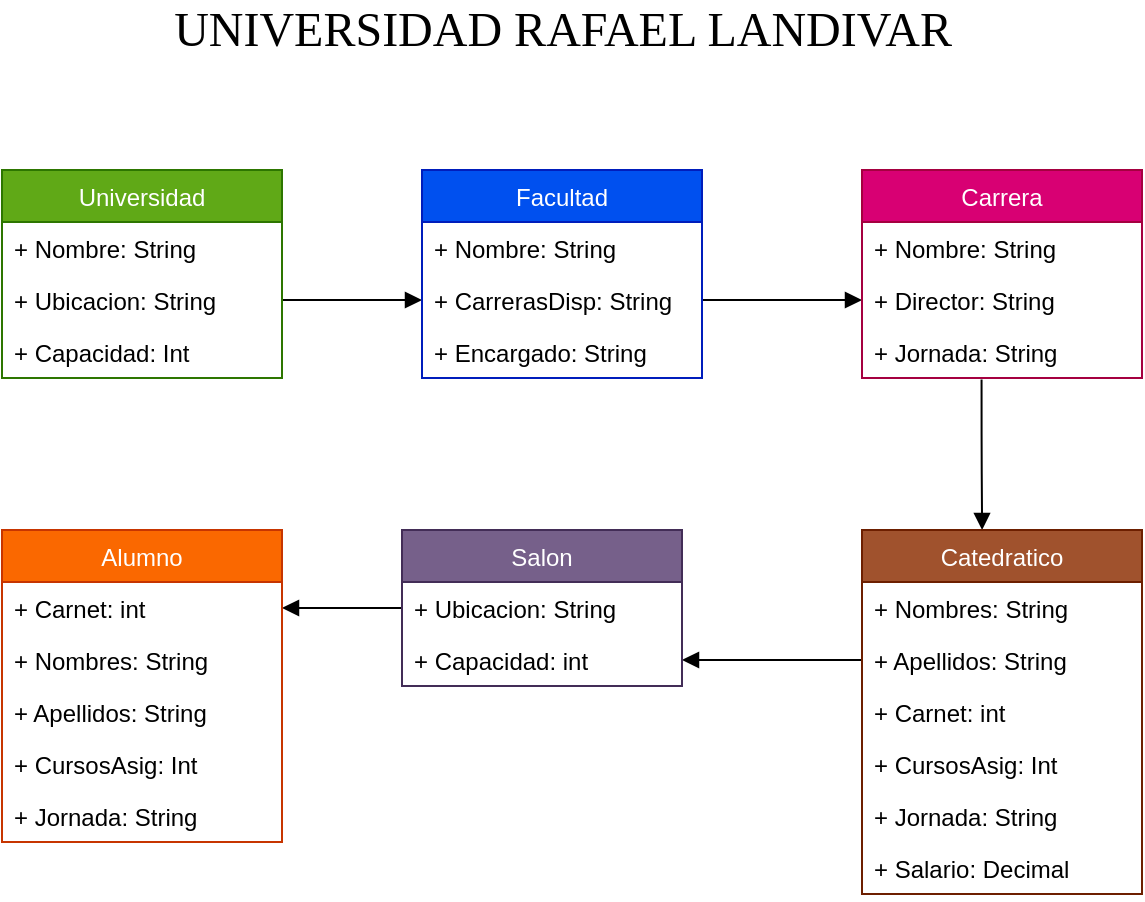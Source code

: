 <mxfile version="13.6.2" type="device"><diagram id="vCvsnKbjvj6rSGK4veKT" name="Page-1"><mxGraphModel dx="918" dy="543" grid="1" gridSize="10" guides="1" tooltips="1" connect="1" arrows="1" fold="1" page="1" pageScale="1" pageWidth="850" pageHeight="1100" math="0" shadow="0"><root><mxCell id="0"/><mxCell id="1" parent="0"/><mxCell id="ETeorCqmBgxdm-C2sXIj-33" value="" style="endArrow=block;endFill=1;html=1;edgeStyle=orthogonalEdgeStyle;align=left;verticalAlign=top;entryX=0.429;entryY=0;entryDx=0;entryDy=0;entryPerimeter=0;exitX=0.427;exitY=1.029;exitDx=0;exitDy=0;exitPerimeter=0;" edge="1" parent="1" source="ETeorCqmBgxdm-C2sXIj-12" target="ETeorCqmBgxdm-C2sXIj-13"><mxGeometry x="0.001" y="43" relative="1" as="geometry"><mxPoint x="570" y="440" as="sourcePoint"/><mxPoint x="730" y="440" as="targetPoint"/><mxPoint x="-3" y="-15" as="offset"/></mxGeometry></mxCell><mxCell id="ETeorCqmBgxdm-C2sXIj-35" value="" style="endArrow=block;endFill=1;html=1;edgeStyle=orthogonalEdgeStyle;align=left;verticalAlign=top;entryX=0;entryY=0.5;entryDx=0;entryDy=0;exitX=1;exitY=0.5;exitDx=0;exitDy=0;" edge="1" parent="1" source="ETeorCqmBgxdm-C2sXIj-7" target="ETeorCqmBgxdm-C2sXIj-11"><mxGeometry x="0.001" y="43" relative="1" as="geometry"><mxPoint x="480.0" y="400.004" as="sourcePoint"/><mxPoint x="480.28" y="475.25" as="targetPoint"/><mxPoint x="-3" y="-15" as="offset"/></mxGeometry></mxCell><mxCell id="ETeorCqmBgxdm-C2sXIj-36" value="" style="endArrow=block;endFill=1;html=1;edgeStyle=orthogonalEdgeStyle;align=left;verticalAlign=top;entryX=0;entryY=0.5;entryDx=0;entryDy=0;exitX=1;exitY=0.5;exitDx=0;exitDy=0;" edge="1" parent="1" source="ETeorCqmBgxdm-C2sXIj-3" target="ETeorCqmBgxdm-C2sXIj-7"><mxGeometry x="0.001" y="43" relative="1" as="geometry"><mxPoint x="220" y="480" as="sourcePoint"/><mxPoint x="390" y="480" as="targetPoint"/><mxPoint x="-3" y="-15" as="offset"/></mxGeometry></mxCell><mxCell id="ETeorCqmBgxdm-C2sXIj-37" value="" style="endArrow=block;endFill=1;html=1;edgeStyle=orthogonalEdgeStyle;align=left;verticalAlign=top;entryX=1;entryY=0.5;entryDx=0;entryDy=0;exitX=0;exitY=0.5;exitDx=0;exitDy=0;" edge="1" parent="1" source="ETeorCqmBgxdm-C2sXIj-15" target="ETeorCqmBgxdm-C2sXIj-23"><mxGeometry x="0.001" y="43" relative="1" as="geometry"><mxPoint x="440" y="405" as="sourcePoint"/><mxPoint x="610" y="405" as="targetPoint"/><mxPoint x="-3" y="-15" as="offset"/></mxGeometry></mxCell><mxCell id="ETeorCqmBgxdm-C2sXIj-38" value="" style="endArrow=block;endFill=1;html=1;edgeStyle=orthogonalEdgeStyle;align=left;verticalAlign=top;entryX=1;entryY=0.5;entryDx=0;entryDy=0;exitX=0;exitY=0.5;exitDx=0;exitDy=0;" edge="1" parent="1" source="ETeorCqmBgxdm-C2sXIj-22" target="ETeorCqmBgxdm-C2sXIj-18"><mxGeometry x="0.001" y="43" relative="1" as="geometry"><mxPoint x="230" y="405" as="sourcePoint"/><mxPoint x="300" y="405" as="targetPoint"/><mxPoint x="-3" y="-15" as="offset"/></mxGeometry></mxCell><mxCell id="ETeorCqmBgxdm-C2sXIj-1" value="Universidad" style="swimlane;fontStyle=0;childLayout=stackLayout;horizontal=1;startSize=26;fillColor=#60a917;horizontalStack=0;resizeParent=1;resizeParentMax=0;resizeLast=0;collapsible=1;marginBottom=0;strokeColor=#2D7600;fontColor=#ffffff;" vertex="1" parent="1"><mxGeometry x="80" y="330" width="140" height="104" as="geometry"><mxRectangle x="110" y="70" width="100" height="26" as="alternateBounds"/></mxGeometry></mxCell><mxCell id="ETeorCqmBgxdm-C2sXIj-2" value="+ Nombre: String" style="text;strokeColor=none;fillColor=none;align=left;verticalAlign=top;spacingLeft=4;spacingRight=4;overflow=hidden;rotatable=0;points=[[0,0.5],[1,0.5]];portConstraint=eastwest;" vertex="1" parent="ETeorCqmBgxdm-C2sXIj-1"><mxGeometry y="26" width="140" height="26" as="geometry"/></mxCell><mxCell id="ETeorCqmBgxdm-C2sXIj-3" value="+ Ubicacion: String" style="text;strokeColor=none;fillColor=none;align=left;verticalAlign=top;spacingLeft=4;spacingRight=4;overflow=hidden;rotatable=0;points=[[0,0.5],[1,0.5]];portConstraint=eastwest;" vertex="1" parent="ETeorCqmBgxdm-C2sXIj-1"><mxGeometry y="52" width="140" height="26" as="geometry"/></mxCell><mxCell id="ETeorCqmBgxdm-C2sXIj-4" value="+ Capacidad: Int" style="text;strokeColor=none;fillColor=none;align=left;verticalAlign=top;spacingLeft=4;spacingRight=4;overflow=hidden;rotatable=0;points=[[0,0.5],[1,0.5]];portConstraint=eastwest;" vertex="1" parent="ETeorCqmBgxdm-C2sXIj-1"><mxGeometry y="78" width="140" height="26" as="geometry"/></mxCell><mxCell id="ETeorCqmBgxdm-C2sXIj-5" value="Facultad" style="swimlane;fontStyle=0;childLayout=stackLayout;horizontal=1;startSize=26;fillColor=#0050ef;horizontalStack=0;resizeParent=1;resizeParentMax=0;resizeLast=0;collapsible=1;marginBottom=0;strokeColor=#001DBC;fontColor=#ffffff;" vertex="1" parent="1"><mxGeometry x="290" y="330" width="140" height="104" as="geometry"/></mxCell><mxCell id="ETeorCqmBgxdm-C2sXIj-6" value="+ Nombre: String" style="text;strokeColor=none;fillColor=none;align=left;verticalAlign=top;spacingLeft=4;spacingRight=4;overflow=hidden;rotatable=0;points=[[0,0.5],[1,0.5]];portConstraint=eastwest;" vertex="1" parent="ETeorCqmBgxdm-C2sXIj-5"><mxGeometry y="26" width="140" height="26" as="geometry"/></mxCell><mxCell id="ETeorCqmBgxdm-C2sXIj-7" value="+ CarrerasDisp: String" style="text;strokeColor=none;fillColor=none;align=left;verticalAlign=top;spacingLeft=4;spacingRight=4;overflow=hidden;rotatable=0;points=[[0,0.5],[1,0.5]];portConstraint=eastwest;" vertex="1" parent="ETeorCqmBgxdm-C2sXIj-5"><mxGeometry y="52" width="140" height="26" as="geometry"/></mxCell><mxCell id="ETeorCqmBgxdm-C2sXIj-8" value="+ Encargado: String" style="text;strokeColor=none;fillColor=none;align=left;verticalAlign=top;spacingLeft=4;spacingRight=4;overflow=hidden;rotatable=0;points=[[0,0.5],[1,0.5]];portConstraint=eastwest;" vertex="1" parent="ETeorCqmBgxdm-C2sXIj-5"><mxGeometry y="78" width="140" height="26" as="geometry"/></mxCell><mxCell id="ETeorCqmBgxdm-C2sXIj-21" value="Salon" style="swimlane;fontStyle=0;childLayout=stackLayout;horizontal=1;startSize=26;fillColor=#76608a;horizontalStack=0;resizeParent=1;resizeParentMax=0;resizeLast=0;collapsible=1;marginBottom=0;strokeColor=#432D57;fontColor=#ffffff;" vertex="1" parent="1"><mxGeometry x="280" y="510" width="140" height="78" as="geometry"/></mxCell><mxCell id="ETeorCqmBgxdm-C2sXIj-22" value="+ Ubicacion: String" style="text;strokeColor=none;fillColor=none;align=left;verticalAlign=top;spacingLeft=4;spacingRight=4;overflow=hidden;rotatable=0;points=[[0,0.5],[1,0.5]];portConstraint=eastwest;" vertex="1" parent="ETeorCqmBgxdm-C2sXIj-21"><mxGeometry y="26" width="140" height="26" as="geometry"/></mxCell><mxCell id="ETeorCqmBgxdm-C2sXIj-23" value="+ Capacidad: int" style="text;strokeColor=none;fillColor=none;align=left;verticalAlign=top;spacingLeft=4;spacingRight=4;overflow=hidden;rotatable=0;points=[[0,0.5],[1,0.5]];portConstraint=eastwest;" vertex="1" parent="ETeorCqmBgxdm-C2sXIj-21"><mxGeometry y="52" width="140" height="26" as="geometry"/></mxCell><mxCell id="ETeorCqmBgxdm-C2sXIj-17" value="Alumno" style="swimlane;fontStyle=0;childLayout=stackLayout;horizontal=1;startSize=26;fillColor=#fa6800;horizontalStack=0;resizeParent=1;resizeParentMax=0;resizeLast=0;collapsible=1;marginBottom=0;strokeColor=#C73500;fontColor=#ffffff;" vertex="1" parent="1"><mxGeometry x="80" y="510" width="140" height="156" as="geometry"/></mxCell><mxCell id="ETeorCqmBgxdm-C2sXIj-18" value="+ Carnet: int" style="text;strokeColor=none;fillColor=none;align=left;verticalAlign=top;spacingLeft=4;spacingRight=4;overflow=hidden;rotatable=0;points=[[0,0.5],[1,0.5]];portConstraint=eastwest;" vertex="1" parent="ETeorCqmBgxdm-C2sXIj-17"><mxGeometry y="26" width="140" height="26" as="geometry"/></mxCell><mxCell id="ETeorCqmBgxdm-C2sXIj-19" value="+ Nombres: String" style="text;strokeColor=none;fillColor=none;align=left;verticalAlign=top;spacingLeft=4;spacingRight=4;overflow=hidden;rotatable=0;points=[[0,0.5],[1,0.5]];portConstraint=eastwest;" vertex="1" parent="ETeorCqmBgxdm-C2sXIj-17"><mxGeometry y="52" width="140" height="26" as="geometry"/></mxCell><mxCell id="ETeorCqmBgxdm-C2sXIj-20" value="+ Apellidos: String" style="text;strokeColor=none;fillColor=none;align=left;verticalAlign=top;spacingLeft=4;spacingRight=4;overflow=hidden;rotatable=0;points=[[0,0.5],[1,0.5]];portConstraint=eastwest;" vertex="1" parent="ETeorCqmBgxdm-C2sXIj-17"><mxGeometry y="78" width="140" height="26" as="geometry"/></mxCell><mxCell id="ETeorCqmBgxdm-C2sXIj-28" value="+ CursosAsig: Int" style="text;strokeColor=none;fillColor=none;align=left;verticalAlign=top;spacingLeft=4;spacingRight=4;overflow=hidden;rotatable=0;points=[[0,0.5],[1,0.5]];portConstraint=eastwest;" vertex="1" parent="ETeorCqmBgxdm-C2sXIj-17"><mxGeometry y="104" width="140" height="26" as="geometry"/></mxCell><mxCell id="ETeorCqmBgxdm-C2sXIj-29" value="+ Jornada: String" style="text;strokeColor=none;fillColor=none;align=left;verticalAlign=top;spacingLeft=4;spacingRight=4;overflow=hidden;rotatable=0;points=[[0,0.5],[1,0.5]];portConstraint=eastwest;" vertex="1" parent="ETeorCqmBgxdm-C2sXIj-17"><mxGeometry y="130" width="140" height="26" as="geometry"/></mxCell><mxCell id="ETeorCqmBgxdm-C2sXIj-9" value="Carrera" style="swimlane;fontStyle=0;childLayout=stackLayout;horizontal=1;startSize=26;fillColor=#d80073;horizontalStack=0;resizeParent=1;resizeParentMax=0;resizeLast=0;collapsible=1;marginBottom=0;strokeColor=#A50040;fontColor=#ffffff;" vertex="1" parent="1"><mxGeometry x="510" y="330" width="140" height="104" as="geometry"/></mxCell><mxCell id="ETeorCqmBgxdm-C2sXIj-10" value="+ Nombre: String" style="text;strokeColor=none;fillColor=none;align=left;verticalAlign=top;spacingLeft=4;spacingRight=4;overflow=hidden;rotatable=0;points=[[0,0.5],[1,0.5]];portConstraint=eastwest;" vertex="1" parent="ETeorCqmBgxdm-C2sXIj-9"><mxGeometry y="26" width="140" height="26" as="geometry"/></mxCell><mxCell id="ETeorCqmBgxdm-C2sXIj-11" value="+ Director: String" style="text;strokeColor=none;fillColor=none;align=left;verticalAlign=top;spacingLeft=4;spacingRight=4;overflow=hidden;rotatable=0;points=[[0,0.5],[1,0.5]];portConstraint=eastwest;" vertex="1" parent="ETeorCqmBgxdm-C2sXIj-9"><mxGeometry y="52" width="140" height="26" as="geometry"/></mxCell><mxCell id="ETeorCqmBgxdm-C2sXIj-12" value="+ Jornada: String" style="text;strokeColor=none;fillColor=none;align=left;verticalAlign=top;spacingLeft=4;spacingRight=4;overflow=hidden;rotatable=0;points=[[0,0.5],[1,0.5]];portConstraint=eastwest;" vertex="1" parent="ETeorCqmBgxdm-C2sXIj-9"><mxGeometry y="78" width="140" height="26" as="geometry"/></mxCell><mxCell id="ETeorCqmBgxdm-C2sXIj-13" value="Catedratico" style="swimlane;fontStyle=0;childLayout=stackLayout;horizontal=1;startSize=26;fillColor=#a0522d;horizontalStack=0;resizeParent=1;resizeParentMax=0;resizeLast=0;collapsible=1;marginBottom=0;strokeColor=#6D1F00;fontColor=#ffffff;" vertex="1" parent="1"><mxGeometry x="510" y="510" width="140" height="182" as="geometry"/></mxCell><mxCell id="ETeorCqmBgxdm-C2sXIj-14" value="+ Nombres: String" style="text;strokeColor=none;fillColor=none;align=left;verticalAlign=top;spacingLeft=4;spacingRight=4;overflow=hidden;rotatable=0;points=[[0,0.5],[1,0.5]];portConstraint=eastwest;" vertex="1" parent="ETeorCqmBgxdm-C2sXIj-13"><mxGeometry y="26" width="140" height="26" as="geometry"/></mxCell><mxCell id="ETeorCqmBgxdm-C2sXIj-15" value="+ Apellidos: String" style="text;strokeColor=none;fillColor=none;align=left;verticalAlign=top;spacingLeft=4;spacingRight=4;overflow=hidden;rotatable=0;points=[[0,0.5],[1,0.5]];portConstraint=eastwest;" vertex="1" parent="ETeorCqmBgxdm-C2sXIj-13"><mxGeometry y="52" width="140" height="26" as="geometry"/></mxCell><mxCell id="ETeorCqmBgxdm-C2sXIj-16" value="+ Carnet: int" style="text;strokeColor=none;fillColor=none;align=left;verticalAlign=top;spacingLeft=4;spacingRight=4;overflow=hidden;rotatable=0;points=[[0,0.5],[1,0.5]];portConstraint=eastwest;" vertex="1" parent="ETeorCqmBgxdm-C2sXIj-13"><mxGeometry y="78" width="140" height="26" as="geometry"/></mxCell><mxCell id="ETeorCqmBgxdm-C2sXIj-25" value="+ CursosAsig: Int" style="text;strokeColor=none;fillColor=none;align=left;verticalAlign=top;spacingLeft=4;spacingRight=4;overflow=hidden;rotatable=0;points=[[0,0.5],[1,0.5]];portConstraint=eastwest;" vertex="1" parent="ETeorCqmBgxdm-C2sXIj-13"><mxGeometry y="104" width="140" height="26" as="geometry"/></mxCell><mxCell id="ETeorCqmBgxdm-C2sXIj-26" value="+ Jornada: String" style="text;strokeColor=none;fillColor=none;align=left;verticalAlign=top;spacingLeft=4;spacingRight=4;overflow=hidden;rotatable=0;points=[[0,0.5],[1,0.5]];portConstraint=eastwest;" vertex="1" parent="ETeorCqmBgxdm-C2sXIj-13"><mxGeometry y="130" width="140" height="26" as="geometry"/></mxCell><mxCell id="ETeorCqmBgxdm-C2sXIj-27" value="+ Salario: Decimal" style="text;strokeColor=none;fillColor=none;align=left;verticalAlign=top;spacingLeft=4;spacingRight=4;overflow=hidden;rotatable=0;points=[[0,0.5],[1,0.5]];portConstraint=eastwest;" vertex="1" parent="ETeorCqmBgxdm-C2sXIj-13"><mxGeometry y="156" width="140" height="26" as="geometry"/></mxCell><mxCell id="ETeorCqmBgxdm-C2sXIj-39" value="&lt;font face=&quot;Verdana&quot; style=&quot;font-size: 24px&quot;&gt;UNIVERSIDAD RAFAEL LANDIVAR&lt;/font&gt;" style="text;html=1;align=center;verticalAlign=middle;resizable=0;points=[];autosize=1;" vertex="1" parent="1"><mxGeometry x="150" y="250" width="420" height="20" as="geometry"/></mxCell></root></mxGraphModel></diagram></mxfile>